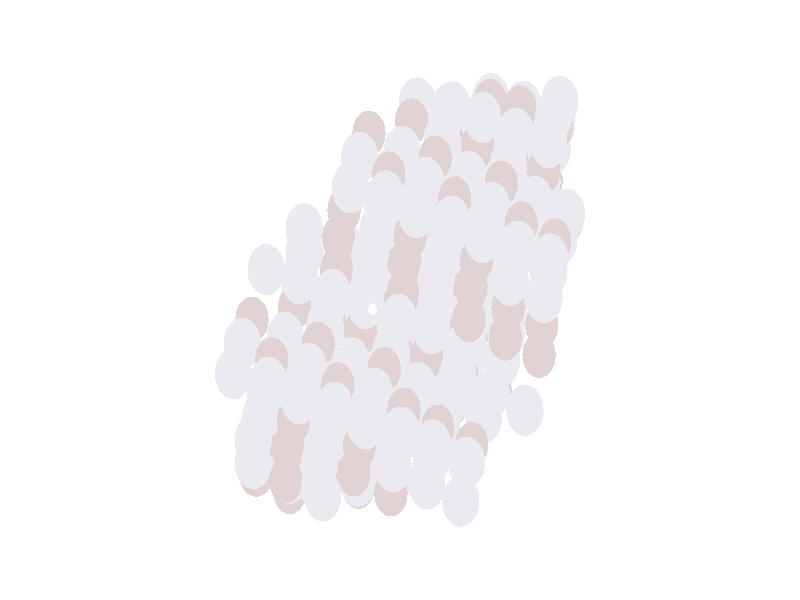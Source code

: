 #include "colors.inc"
#include "finish.inc"

global_settings {assumed_gamma 1 max_trace_level 6}
background {color White}
camera {orthographic
  right -52.06*x up 28.39*y
  direction 1.00*z
  location <0,0,50.00> look_at <0,0,0>}
light_source {<  2.00,   3.00,  40.00> color White
  area_light <0.70, 0, 0>, <0, 0.70, 0>, 3, 3
  adaptive 1 jitter}

#declare simple = finish {phong 0.7}
#declare pale = finish {ambient .5 diffuse .85 roughness .001 specular 0.200 }
#declare intermediate = finish {ambient 0.3 diffuse 0.6 specular 0.10 roughness 0.04 }
#declare vmd = finish {ambient .0 diffuse .65 phong 0.1 phong_size 40. specular 0.500 }
#declare jmol = finish {ambient .2 diffuse .6 specular 1 roughness .001 metallic}
#declare ase2 = finish {ambient 0.05 brilliance 3 diffuse 0.6 metallic specular 0.70 roughness 0.04 reflection 0.15}
#declare ase3 = finish {ambient .15 brilliance 2 diffuse .6 metallic specular 1. roughness .001 reflection .0}
#declare glass = finish {ambient .05 diffuse .3 specular 1. roughness .001}
#declare glass2 = finish {ambient .0 diffuse .3 specular 1. reflection .25 roughness .001}
#declare Rcell = 0.070;
#declare Rbond = 0.100;

#macro atom(LOC, R, COL, TRANS, FIN)
  sphere{LOC, R texture{pigment{color COL transmit TRANS} finish{FIN}}}
#end
#macro constrain(LOC, R, COL, TRANS FIN)
union{torus{R, Rcell rotate 45*z texture{pigment{color COL transmit TRANS} finish{FIN}}}
      torus{R, Rcell rotate -45*z texture{pigment{color COL transmit TRANS} finish{FIN}}}
      translate LOC}
#end

atom(<  3.67,   4.32, -22.36>, 1.08, rgb <0.75, 0.65, 0.65>, 0.0, simple) // #0 
atom(<  3.01,   7.67, -23.65>, 1.08, rgb <0.75, 0.65, 0.65>, 0.0, simple) // #1 
atom(<  0.76,   8.46, -20.34>, 1.08, rgb <0.75, 0.65, 0.65>, 0.0, simple) // #2 
atom(<  5.21,   6.85, -26.92>, 1.08, rgb <0.75, 0.65, 0.65>, 0.0, simple) // #3 
atom(<  0.81,   2.61, -23.86>, 1.08, rgb <0.75, 0.65, 0.65>, 0.0, simple) // #4 
atom(<  5.86,   9.38, -22.16>, 1.08, rgb <0.75, 0.65, 0.65>, 0.0, simple) // #5 
atom(<  8.07,   8.56, -25.42>, 1.08, rgb <0.75, 0.65, 0.65>, 0.0, simple) // #6 
atom(<  0.08,   7.00, -22.98>, 1.08, rgb <0.75, 0.65, 0.65>, 0.0, simple) // #7 
atom(<  2.29,   6.17, -26.24>, 1.08, rgb <0.75, 0.65, 0.65>, 0.0, simple) // #8 
atom(<  4.94,   6.77, -22.12>, 1.21, rgb <0.82, 0.82, 0.87>, 0.0, simple) // #9 
atom(<  2.74,   7.59, -18.86>, 1.21, rgb <0.82, 0.82, 0.87>, 0.0, simple) // #10 
atom(<  7.14,   5.95, -25.38>, 1.21, rgb <0.82, 0.82, 0.87>, 0.0, simple) // #11 
atom(<  1.73,   5.22, -23.90>, 1.21, rgb <0.82, 0.82, 0.87>, 0.0, simple) // #12 
atom(<  5.91,   9.52, -27.12>, 1.21, rgb <0.82, 0.82, 0.87>, 0.0, simple) // #13 
atom(<  2.97,   1.65, -22.16>, 1.21, rgb <0.82, 0.82, 0.87>, 0.0, simple) // #14 
atom(<  3.34,   3.49, -19.90>, 1.21, rgb <0.82, 0.82, 0.87>, 0.0, simple) // #15 
atom(<  1.13,   9.32, -22.85>, 1.21, rgb <0.82, 0.82, 0.87>, 0.0, simple) // #16 
atom(<  3.34,   8.50, -26.12>, 1.21, rgb <0.82, 0.82, 0.87>, 0.0, simple) // #17 
atom(<  1.06,   3.68, -21.48>, 1.21, rgb <0.82, 0.82, 0.87>, 0.0, simple) // #18 
atom(<  3.41,   9.13, -21.27>, 1.21, rgb <0.82, 0.82, 0.87>, 0.0, simple) // #19 
atom(<  5.61,   8.31, -24.54>, 1.21, rgb <0.82, 0.82, 0.87>, 0.0, simple) // #20 
atom(<  2.24,   6.41, -21.38>, 1.21, rgb <0.82, 0.82, 0.87>, 0.0, simple) // #21 
atom(<  4.44,   5.58, -24.64>, 1.21, rgb <0.82, 0.82, 0.87>, 0.0, simple) // #22 
atom(<  7.97,   3.14, -19.16>, 1.08, rgb <0.75, 0.65, 0.65>, 0.0, simple) // #23 
atom(<  7.31,   6.49, -20.45>, 1.08, rgb <0.75, 0.65, 0.65>, 0.0, simple) // #24 
atom(<  5.06,   7.28, -17.14>, 1.08, rgb <0.75, 0.65, 0.65>, 0.0, simple) // #25 
atom(<  9.51,   5.67, -23.72>, 1.08, rgb <0.75, 0.65, 0.65>, 0.0, simple) // #26 
atom(<  5.11,   1.43, -20.66>, 1.08, rgb <0.75, 0.65, 0.65>, 0.0, simple) // #27 
atom(< 10.17,   8.20, -18.95>, 1.08, rgb <0.75, 0.65, 0.65>, 0.0, simple) // #28 
atom(<  7.81,   9.07, -15.65>, 1.08, rgb <0.75, 0.65, 0.65>, 0.0, simple) // #29 
atom(<  4.39,   5.81, -19.78>, 1.08, rgb <0.75, 0.65, 0.65>, 0.0, simple) // #30 
atom(<  6.59,   4.99, -23.04>, 1.08, rgb <0.75, 0.65, 0.65>, 0.0, simple) // #31 
atom(<  9.24,   5.59, -18.92>, 1.21, rgb <0.82, 0.82, 0.87>, 0.0, simple) // #32 
atom(<  7.04,   6.41, -15.66>, 1.21, rgb <0.82, 0.82, 0.87>, 0.0, simple) // #33 
atom(<  6.03,   4.04, -20.70>, 1.21, rgb <0.82, 0.82, 0.87>, 0.0, simple) // #34 
atom(<  8.01,   9.16, -20.65>, 1.21, rgb <0.82, 0.82, 0.87>, 0.0, simple) // #35 
atom(< 10.21,   8.34, -23.92>, 1.21, rgb <0.82, 0.82, 0.87>, 0.0, simple) // #36 
atom(<  7.27,   0.46, -18.96>, 1.21, rgb <0.82, 0.82, 0.87>, 0.0, simple) // #37 
atom(<  7.64,   2.30, -16.70>, 1.21, rgb <0.82, 0.82, 0.87>, 0.0, simple) // #38 
atom(<  5.44,   8.14, -19.65>, 1.21, rgb <0.82, 0.82, 0.87>, 0.0, simple) // #39 
atom(<  7.64,   7.32, -22.92>, 1.21, rgb <0.82, 0.82, 0.87>, 0.0, simple) // #40 
atom(<  5.37,   2.50, -18.28>, 1.21, rgb <0.82, 0.82, 0.87>, 0.0, simple) // #41 
atom(<  7.71,   7.95, -18.07>, 1.21, rgb <0.82, 0.82, 0.87>, 0.0, simple) // #42 
atom(<  9.91,   7.13, -21.34>, 1.21, rgb <0.82, 0.82, 0.87>, 0.0, simple) // #43 
atom(< 10.40,   9.39, -26.54>, 1.21, rgb <0.82, 0.82, 0.87>, 0.0, simple) // #44 
atom(<  6.54,   5.22, -18.18>, 1.21, rgb <0.82, 0.82, 0.87>, 0.0, simple) // #45 
atom(<  8.74,   4.40, -21.44>, 1.21, rgb <0.82, 0.82, 0.87>, 0.0, simple) // #46 
atom(<  9.36,   6.10, -13.94>, 1.08, rgb <0.75, 0.65, 0.65>, 0.0, simple) // #47 
atom(<  9.41,   0.25, -17.46>, 1.08, rgb <0.75, 0.65, 0.65>, 0.0, simple) // #48 
atom(<  8.69,   4.63, -16.57>, 1.08, rgb <0.75, 0.65, 0.65>, 0.0, simple) // #49 
atom(< 10.89,   3.81, -19.84>, 1.08, rgb <0.75, 0.65, 0.65>, 0.0, simple) // #50 
atom(< 10.34,   2.86, -17.49>, 1.21, rgb <0.82, 0.82, 0.87>, 0.0, simple) // #51 
atom(<  9.99,   8.69, -14.23>, 1.21, rgb <0.82, 0.82, 0.87>, 0.0, simple) // #52 
atom(<  9.74,   6.96, -16.45>, 1.21, rgb <0.82, 0.82, 0.87>, 0.0, simple) // #53 
atom(<  9.67,   1.32, -15.08>, 1.21, rgb <0.82, 0.82, 0.87>, 0.0, simple) // #54 
atom(< 10.84,   4.04, -14.97>, 1.21, rgb <0.82, 0.82, 0.87>, 0.0, simple) // #55 
atom(< -3.95,  -4.49, -15.37>, 1.08, rgb <0.75, 0.65, 0.65>, 0.0, simple) // #56 
atom(<  1.47,   5.14, -19.10>, 1.08, rgb <0.75, 0.65, 0.65>, 0.0, simple) // #57 
atom(< -0.73,   5.95, -15.66>, 1.08, rgb <0.75, 0.65, 0.65>, 0.0, simple) // #58 
atom(< -4.61,  -1.13, -16.66>, 1.08, rgb <0.75, 0.65, 0.65>, 0.0, simple) // #59 
atom(< -6.86,  -0.34, -13.35>, 1.08, rgb <0.75, 0.65, 0.65>, 0.0, simple) // #60 
atom(< -2.41,  -1.95, -19.93>, 1.08, rgb <0.75, 0.65, 0.65>, 0.0, simple) // #61 
atom(< -6.81,  -6.19, -16.87>, 1.08, rgb <0.75, 0.65, 0.65>, 0.0, simple) // #62 
atom(< -1.39,   3.43, -20.60>, 1.08, rgb <0.75, 0.65, 0.65>, 0.0, simple) // #63 
atom(< -3.64,   4.25, -17.27>, 1.08, rgb <0.75, 0.65, 0.65>, 0.0, simple) // #64 
atom(< -1.75,   0.58, -15.16>, 1.08, rgb <0.75, 0.65, 0.65>, 0.0, simple) // #65 
atom(< -4.12,   1.44, -11.86>, 1.08, rgb <0.75, 0.65, 0.65>, 0.0, simple) // #66 
atom(<  0.45,  -0.25, -18.43>, 1.08, rgb <0.75, 0.65, 0.65>, 0.0, simple) // #67 
atom(< -7.53,  -1.81, -15.99>, 1.08, rgb <0.75, 0.65, 0.65>, 0.0, simple) // #68 
atom(< -2.02,   7.88, -19.46>, 1.08, rgb <0.75, 0.65, 0.65>, 0.0, simple) // #69 
atom(< -5.33,  -2.63, -19.25>, 1.08, rgb <0.75, 0.65, 0.65>, 0.0, simple) // #70 
atom(< -3.99,   2.95, -14.58>, 1.08, rgb <0.75, 0.65, 0.65>, 0.0, simple) // #71 
atom(<  0.63,   1.18, -21.14>, 1.08, rgb <0.75, 0.65, 0.65>, 0.0, simple) // #72 
atom(< -1.57,   2.00, -17.88>, 1.08, rgb <0.75, 0.65, 0.65>, 0.0, simple) // #73 
atom(< -2.68,  -2.03, -15.13>, 1.21, rgb <0.82, 0.82, 0.87>, 0.0, simple) // #74 
atom(< -4.88,  -1.21, -11.86>, 1.21, rgb <0.82, 0.82, 0.87>, 0.0, simple) // #75 
atom(< -0.47,  -2.86, -18.39>, 1.21, rgb <0.82, 0.82, 0.87>, 0.0, simple) // #76 
atom(< -5.89,  -3.58, -16.90>, 1.21, rgb <0.82, 0.82, 0.87>, 0.0, simple) // #77 
atom(< -0.47,   6.04, -20.63>, 1.21, rgb <0.82, 0.82, 0.87>, 0.0, simple) // #78 
atom(< -2.64,   6.75, -17.29>, 1.21, rgb <0.82, 0.82, 0.87>, 0.0, simple) // #79 
atom(< -3.91,   1.54, -16.86>, 1.21, rgb <0.82, 0.82, 0.87>, 0.0, simple) // #80 
atom(< -6.23,   2.25, -13.64>, 1.21, rgb <0.82, 0.82, 0.87>, 0.0, simple) // #81 
atom(< -1.71,   0.72, -20.13>, 1.21, rgb <0.82, 0.82, 0.87>, 0.0, simple) // #82 
atom(< -4.65,  -7.16, -15.17>, 1.21, rgb <0.82, 0.82, 0.87>, 0.0, simple) // #83 
atom(<  0.76,   2.47, -18.90>, 1.21, rgb <0.82, 0.82, 0.87>, 0.0, simple) // #84 
atom(< -1.44,   3.29, -15.64>, 1.21, rgb <0.82, 0.82, 0.87>, 0.0, simple) // #85 
atom(< -4.28,  -5.32, -12.91>, 1.21, rgb <0.82, 0.82, 0.87>, 0.0, simple) // #86 
atom(<  1.14,   4.31, -16.63>, 1.21, rgb <0.82, 0.82, 0.87>, 0.0, simple) // #87 
atom(< -0.94,   4.92, -13.39>, 1.21, rgb <0.82, 0.82, 0.87>, 0.0, simple) // #88 
atom(< -6.49,   0.52, -15.86>, 1.21, rgb <0.82, 0.82, 0.87>, 0.0, simple) // #89 
atom(< -4.28,  -0.30, -19.13>, 1.21, rgb <0.82, 0.82, 0.87>, 0.0, simple) // #90 
atom(< -6.55,  -5.13, -14.49>, 1.21, rgb <0.82, 0.82, 0.87>, 0.0, simple) // #91 
atom(< -1.14,   4.50, -18.22>, 1.21, rgb <0.82, 0.82, 0.87>, 0.0, simple) // #92 
atom(< -3.22,   5.31, -14.95>, 1.21, rgb <0.82, 0.82, 0.87>, 0.0, simple) // #93 
atom(< -4.21,   0.33, -14.28>, 1.21, rgb <0.82, 0.82, 0.87>, 0.0, simple) // #94 
atom(< -2.01,  -0.49, -17.55>, 1.21, rgb <0.82, 0.82, 0.87>, 0.0, simple) // #95 
atom(< -6.24,   3.38, -16.27>, 1.21, rgb <0.82, 0.82, 0.87>, 0.0, simple) // #96 
atom(< -1.52,   1.77, -22.75>, 1.21, rgb <0.82, 0.82, 0.87>, 0.0, simple) // #97 
atom(< -3.73,   2.59, -19.48>, 1.21, rgb <0.82, 0.82, 0.87>, 0.0, simple) // #98 
atom(< -5.38,  -2.40, -14.38>, 1.21, rgb <0.82, 0.82, 0.87>, 0.0, simple) // #99 
atom(<  0.15,   7.03, -17.83>, 1.21, rgb <0.82, 0.82, 0.87>, 0.0, simple) // #100 
atom(< -3.18,  -3.22, -17.65>, 1.21, rgb <0.82, 0.82, 0.87>, 0.0, simple) // #101 
atom(<  0.35,  -5.67, -12.17>, 1.08, rgb <0.75, 0.65, 0.65>, 0.0, simple) // #102 
atom(<  5.77,   3.96, -15.90>, 1.08, rgb <0.75, 0.65, 0.65>, 0.0, simple) // #103 
atom(<  3.57,   4.77, -12.46>, 1.08, rgb <0.75, 0.65, 0.65>, 0.0, simple) // #104 
atom(< -0.31,  -2.31, -13.46>, 1.08, rgb <0.75, 0.65, 0.65>, 0.0, simple) // #105 
atom(< -2.56,  -1.52, -10.15>, 1.08, rgb <0.75, 0.65, 0.65>, 0.0, simple) // #106 
atom(<  1.89,  -3.14, -16.73>, 1.08, rgb <0.75, 0.65, 0.65>, 0.0, simple) // #107 
atom(< -2.51,  -7.38, -13.67>, 1.08, rgb <0.75, 0.65, 0.65>, 0.0, simple) // #108 
atom(<  2.91,   2.25, -17.40>, 1.08, rgb <0.75, 0.65, 0.65>, 0.0, simple) // #109 
atom(<  0.66,   3.06, -14.07>, 1.08, rgb <0.75, 0.65, 0.65>, 0.0, simple) // #110 
atom(<  2.55,  -0.61, -11.96>, 1.08, rgb <0.75, 0.65, 0.65>, 0.0, simple) // #111 
atom(<  0.19,   0.26,  -8.66>, 1.08, rgb <0.75, 0.65, 0.65>, 0.0, simple) // #112 
atom(<  4.75,  -1.43, -15.23>, 1.08, rgb <0.75, 0.65, 0.65>, 0.0, simple) // #113 
atom(< -3.23,  -2.99, -12.78>, 1.08, rgb <0.75, 0.65, 0.65>, 0.0, simple) // #114 
atom(<  2.29,   6.70, -16.26>, 1.08, rgb <0.75, 0.65, 0.65>, 0.0, simple) // #115 
atom(< -1.03,  -3.81, -16.05>, 1.08, rgb <0.75, 0.65, 0.65>, 0.0, simple) // #116 
atom(<  0.32,   1.77, -11.38>, 1.08, rgb <0.75, 0.65, 0.65>, 0.0, simple) // #117 
atom(<  4.93,   0.00, -17.94>, 1.08, rgb <0.75, 0.65, 0.65>, 0.0, simple) // #118 
atom(<  2.73,   0.82, -14.68>, 1.08, rgb <0.75, 0.65, 0.65>, 0.0, simple) // #119 
atom(<  1.63,  -3.22, -11.93>, 1.21, rgb <0.82, 0.82, 0.87>, 0.0, simple) // #120 
atom(< -0.58,  -2.39,  -8.66>, 1.21, rgb <0.82, 0.82, 0.87>, 0.0, simple) // #121 
atom(<  3.83,  -4.04, -15.19>, 1.21, rgb <0.82, 0.82, 0.87>, 0.0, simple) // #122 
atom(< -1.58,  -4.77, -13.70>, 1.21, rgb <0.82, 0.82, 0.87>, 0.0, simple) // #123 
atom(<  3.83,   4.86, -17.43>, 1.21, rgb <0.82, 0.82, 0.87>, 0.0, simple) // #124 
atom(<  1.66,   5.57, -14.09>, 1.21, rgb <0.82, 0.82, 0.87>, 0.0, simple) // #125 
atom(<  0.39,   0.36, -13.66>, 1.21, rgb <0.82, 0.82, 0.87>, 0.0, simple) // #126 
atom(< -1.93,   1.07, -10.44>, 1.21, rgb <0.82, 0.82, 0.87>, 0.0, simple) // #127 
atom(<  2.59,  -0.46, -16.92>, 1.21, rgb <0.82, 0.82, 0.87>, 0.0, simple) // #128 
atom(< -0.35,  -8.34, -11.97>, 1.21, rgb <0.82, 0.82, 0.87>, 0.0, simple) // #129 
atom(<  5.07,   1.29, -15.70>, 1.21, rgb <0.82, 0.82, 0.87>, 0.0, simple) // #130 
atom(<  2.86,   2.11, -12.43>, 1.21, rgb <0.82, 0.82, 0.87>, 0.0, simple) // #131 
atom(<  0.02,  -6.50,  -9.70>, 1.21, rgb <0.82, 0.82, 0.87>, 0.0, simple) // #132 
atom(<  5.44,   3.13, -13.43>, 1.21, rgb <0.82, 0.82, 0.87>, 0.0, simple) // #133 
atom(<  3.36,   3.73, -10.19>, 1.21, rgb <0.82, 0.82, 0.87>, 0.0, simple) // #134 
atom(< -2.18,  -0.66, -12.66>, 1.21, rgb <0.82, 0.82, 0.87>, 0.0, simple) // #135 
atom(<  3.21,   9.06, -16.47>, 1.21, rgb <0.82, 0.82, 0.87>, 0.0, simple) // #136 
atom(<  0.02,  -1.48, -15.93>, 1.21, rgb <0.82, 0.82, 0.87>, 0.0, simple) // #137 
atom(< -2.25,  -6.31, -11.29>, 1.21, rgb <0.82, 0.82, 0.87>, 0.0, simple) // #138 
atom(<  3.16,   3.32, -15.01>, 1.21, rgb <0.82, 0.82, 0.87>, 0.0, simple) // #139 
atom(<  1.08,   4.13, -11.75>, 1.21, rgb <0.82, 0.82, 0.87>, 0.0, simple) // #140 
atom(<  0.09,  -0.85, -11.08>, 1.21, rgb <0.82, 0.82, 0.87>, 0.0, simple) // #141 
atom(<  5.38,   8.64, -14.99>, 1.21, rgb <0.82, 0.82, 0.87>, 0.0, simple) // #142 
atom(<  2.29,  -1.67, -14.34>, 1.21, rgb <0.82, 0.82, 0.87>, 0.0, simple) // #143 
atom(< -1.94,   2.20, -13.07>, 1.21, rgb <0.82, 0.82, 0.87>, 0.0, simple) // #144 
atom(<  2.78,   0.59, -19.54>, 1.21, rgb <0.82, 0.82, 0.87>, 0.0, simple) // #145 
atom(<  0.58,   1.41, -16.28>, 1.21, rgb <0.82, 0.82, 0.87>, 0.0, simple) // #146 
atom(< -1.08,  -3.58, -11.18>, 1.21, rgb <0.82, 0.82, 0.87>, 0.0, simple) // #147 
atom(<  4.46,   5.85, -14.62>, 1.21, rgb <0.82, 0.82, 0.87>, 0.0, simple) // #148 
atom(<  1.12,  -4.40, -14.45>, 1.21, rgb <0.82, 0.82, 0.87>, 0.0, simple) // #149 
atom(<  4.66,  -6.85,  -8.97>, 1.08, rgb <0.75, 0.65, 0.65>, 0.0, simple) // #150 
atom(< 10.07,   2.78, -12.70>, 1.08, rgb <0.75, 0.65, 0.65>, 0.0, simple) // #151 
atom(<  7.88,   3.59,  -9.25>, 1.08, rgb <0.75, 0.65, 0.65>, 0.0, simple) // #152 
atom(<  3.99,  -3.50, -10.26>, 1.08, rgb <0.75, 0.65, 0.65>, 0.0, simple) // #153 
atom(<  1.74,  -2.71,  -6.95>, 1.08, rgb <0.75, 0.65, 0.65>, 0.0, simple) // #154 
atom(<  6.20,  -4.32, -13.52>, 1.08, rgb <0.75, 0.65, 0.65>, 0.0, simple) // #155 
atom(<  1.80,  -8.56, -10.47>, 1.08, rgb <0.75, 0.65, 0.65>, 0.0, simple) // #156 
atom(<  7.21,   1.07, -14.20>, 1.08, rgb <0.75, 0.65, 0.65>, 0.0, simple) // #157 
atom(<  4.97,   1.88, -10.87>, 1.08, rgb <0.75, 0.65, 0.65>, 0.0, simple) // #158 
atom(<  6.85,  -1.79,  -8.76>, 1.08, rgb <0.75, 0.65, 0.65>, 0.0, simple) // #159 
atom(<  4.49,  -0.92,  -5.46>, 1.08, rgb <0.75, 0.65, 0.65>, 0.0, simple) // #160 
atom(<  9.05,  -2.61, -12.03>, 1.08, rgb <0.75, 0.65, 0.65>, 0.0, simple) // #161 
atom(<  1.07,  -4.17,  -9.58>, 1.08, rgb <0.75, 0.65, 0.65>, 0.0, simple) // #162 
atom(<  6.59,   5.52, -13.06>, 1.08, rgb <0.75, 0.65, 0.65>, 0.0, simple) // #163 
atom(<  3.27,  -4.99, -12.85>, 1.08, rgb <0.75, 0.65, 0.65>, 0.0, simple) // #164 
atom(<  4.62,   0.59,  -8.18>, 1.08, rgb <0.75, 0.65, 0.65>, 0.0, simple) // #165 
atom(<  9.23,  -1.18, -14.74>, 1.08, rgb <0.75, 0.65, 0.65>, 0.0, simple) // #166 
atom(<  7.03,  -0.36, -11.48>, 1.08, rgb <0.75, 0.65, 0.65>, 0.0, simple) // #167 
atom(<  5.93,  -4.40,  -8.73>, 1.21, rgb <0.82, 0.82, 0.87>, 0.0, simple) // #168 
atom(<  3.73,  -3.58,  -5.46>, 1.21, rgb <0.82, 0.82, 0.87>, 0.0, simple) // #169 
atom(<  8.13,  -5.22, -11.99>, 1.21, rgb <0.82, 0.82, 0.87>, 0.0, simple) // #170 
atom(<  2.72,  -5.95, -10.50>, 1.21, rgb <0.82, 0.82, 0.87>, 0.0, simple) // #171 
atom(<  8.14,   3.68, -14.23>, 1.21, rgb <0.82, 0.82, 0.87>, 0.0, simple) // #172 
atom(<  5.97,   4.39, -10.89>, 1.21, rgb <0.82, 0.82, 0.87>, 0.0, simple) // #173 
atom(<  4.70,  -0.82, -10.46>, 1.21, rgb <0.82, 0.82, 0.87>, 0.0, simple) // #174 
atom(<  2.38,  -0.11,  -7.24>, 1.21, rgb <0.82, 0.82, 0.87>, 0.0, simple) // #175 
atom(<  6.90,  -1.65, -13.72>, 1.21, rgb <0.82, 0.82, 0.87>, 0.0, simple) // #176 
atom(<  3.95,  -9.52,  -8.77>, 1.21, rgb <0.82, 0.82, 0.87>, 0.0, simple) // #177 
atom(<  9.37,   0.11, -12.50>, 1.21, rgb <0.82, 0.82, 0.87>, 0.0, simple) // #178 
atom(<  7.17,   0.93,  -9.23>, 1.21, rgb <0.82, 0.82, 0.87>, 0.0, simple) // #179 
atom(<  4.33,  -7.68,  -6.50>, 1.21, rgb <0.82, 0.82, 0.87>, 0.0, simple) // #180 
atom(<  9.74,   1.95, -10.23>, 1.21, rgb <0.82, 0.82, 0.87>, 0.0, simple) // #181 
atom(<  7.67,   2.55,  -6.99>, 1.21, rgb <0.82, 0.82, 0.87>, 0.0, simple) // #182 
atom(<  2.12,  -1.84,  -9.46>, 1.21, rgb <0.82, 0.82, 0.87>, 0.0, simple) // #183 
atom(<  7.52,   7.88, -13.27>, 1.21, rgb <0.82, 0.82, 0.87>, 0.0, simple) // #184 
atom(<  4.32,  -2.66, -12.73>, 1.21, rgb <0.82, 0.82, 0.87>, 0.0, simple) // #185 
atom(<  2.05,  -7.49,  -8.09>, 1.21, rgb <0.82, 0.82, 0.87>, 0.0, simple) // #186 
atom(<  7.47,   2.14, -11.81>, 1.21, rgb <0.82, 0.82, 0.87>, 0.0, simple) // #187 
atom(<  5.38,   2.95,  -8.55>, 1.21, rgb <0.82, 0.82, 0.87>, 0.0, simple) // #188 
atom(<  4.40,  -2.03,  -7.88>, 1.21, rgb <0.82, 0.82, 0.87>, 0.0, simple) // #189 
atom(<  9.69,   7.45, -11.79>, 1.21, rgb <0.82, 0.82, 0.87>, 0.0, simple) // #190 
atom(<  6.60,  -2.86, -11.14>, 1.21, rgb <0.82, 0.82, 0.87>, 0.0, simple) // #191 
atom(<  2.37,   1.02,  -9.86>, 1.21, rgb <0.82, 0.82, 0.87>, 0.0, simple) // #192 
atom(<  7.08,  -0.59, -16.34>, 1.21, rgb <0.82, 0.82, 0.87>, 0.0, simple) // #193 
atom(<  4.88,   0.23, -13.08>, 1.21, rgb <0.82, 0.82, 0.87>, 0.0, simple) // #194 
atom(<  3.22,  -4.76,  -7.98>, 1.21, rgb <0.82, 0.82, 0.87>, 0.0, simple) // #195 
atom(<  8.76,   4.66, -11.42>, 1.21, rgb <0.82, 0.82, 0.87>, 0.0, simple) // #196 
atom(<  5.43,  -5.58, -11.25>, 1.21, rgb <0.82, 0.82, 0.87>, 0.0, simple) // #197 
atom(< -6.15,  -3.66, -12.11>, 1.08, rgb <0.75, 0.65, 0.65>, 0.0, simple) // #198 
atom(< -8.35,  -2.85,  -8.66>, 1.08, rgb <0.75, 0.65, 0.65>, 0.0, simple) // #199 
atom(< -9.01,  -5.37, -13.61>, 1.08, rgb <0.75, 0.65, 0.65>, 0.0, simple) // #200 
atom(< -9.37,  -8.23,  -8.17>, 1.08, rgb <0.75, 0.65, 0.65>, 0.0, simple) // #201 
atom(< -7.17,  -9.05, -11.44>, 1.08, rgb <0.75, 0.65, 0.65>, 0.0, simple) // #202 
atom(< -9.63,  -0.92, -12.47>, 1.08, rgb <0.75, 0.65, 0.65>, 0.0, simple) // #203 
atom(< -6.99,  -7.62, -14.15>, 1.08, rgb <0.75, 0.65, 0.65>, 0.0, simple) // #204 
atom(< -9.19,  -6.80, -10.89>, 1.08, rgb <0.75, 0.65, 0.65>, 0.0, simple) // #205 
atom(< -8.09,  -2.76, -13.64>, 1.21, rgb <0.82, 0.82, 0.87>, 0.0, simple) // #206 
atom(<-10.26,  -2.05, -10.30>, 1.21, rgb <0.82, 0.82, 0.87>, 0.0, simple) // #207 
atom(< -9.33,  -8.09, -13.13>, 1.21, rgb <0.82, 0.82, 0.87>, 0.0, simple) // #208 
atom(< -6.86,  -6.34, -11.91>, 1.21, rgb <0.82, 0.82, 0.87>, 0.0, simple) // #209 
atom(< -9.06,  -5.51,  -8.64>, 1.21, rgb <0.82, 0.82, 0.87>, 0.0, simple) // #210 
atom(< -6.48,  -4.50,  -9.64>, 1.21, rgb <0.82, 0.82, 0.87>, 0.0, simple) // #211 
atom(< -8.56,  -3.89,  -6.40>, 1.21, rgb <0.82, 0.82, 0.87>, 0.0, simple) // #212 
atom(< -8.71,   1.44, -12.68>, 1.21, rgb <0.82, 0.82, 0.87>, 0.0, simple) // #213 
atom(< -8.76,  -4.30, -11.22>, 1.21, rgb <0.82, 0.82, 0.87>, 0.0, simple) // #214 
atom(<-10.84,  -3.49,  -7.96>, 1.21, rgb <0.82, 0.82, 0.87>, 0.0, simple) // #215 
atom(< -6.54,   1.01, -11.20>, 1.21, rgb <0.82, 0.82, 0.87>, 0.0, simple) // #216 
atom(< -9.14,  -7.03, -15.75>, 1.21, rgb <0.82, 0.82, 0.87>, 0.0, simple) // #217 
atom(< -7.47,  -1.78, -10.83>, 1.21, rgb <0.82, 0.82, 0.87>, 0.0, simple) // #218 
atom(< -1.78,  -0.44,  -6.31>, 0.28, rgb <1.00, 1.00, 1.00>, 0.0, simple) // #219 
atom(< -1.85,  -4.85,  -8.91>, 1.08, rgb <0.75, 0.65, 0.65>, 0.0, simple) // #220 
atom(< -4.04,  -4.03,  -5.46>, 1.08, rgb <0.75, 0.65, 0.65>, 0.0, simple) // #221 
atom(< -4.71,  -6.55, -10.40>, 1.08, rgb <0.75, 0.65, 0.65>, 0.0, simple) // #222 
atom(< -6.95,  -5.74,  -7.08>, 1.08, rgb <0.75, 0.65, 0.65>, 0.0, simple) // #223 
atom(< -7.43,  -8.54,  -1.67>, 1.08, rgb <0.75, 0.65, 0.65>, 0.0, simple) // #224 
atom(< -5.33,  -2.11,  -9.27>, 1.08, rgb <0.75, 0.65, 0.65>, 0.0, simple) // #225 
atom(< -7.30,  -7.03,  -4.39>, 1.08, rgb <0.75, 0.65, 0.65>, 0.0, simple) // #226 
atom(< -2.69,  -8.80, -10.95>, 1.08, rgb <0.75, 0.65, 0.65>, 0.0, simple) // #227 
atom(< -4.89,  -7.98,  -7.69>, 1.08, rgb <0.75, 0.65, 0.65>, 0.0, simple) // #228 
atom(< -3.79,  -3.94, -10.44>, 1.21, rgb <0.82, 0.82, 0.87>, 0.0, simple) // #229 
atom(< -5.95,  -3.23,  -7.10>, 1.21, rgb <0.82, 0.82, 0.87>, 0.0, simple) // #230 
atom(< -7.23,  -8.45,  -6.67>, 1.21, rgb <0.82, 0.82, 0.87>, 0.0, simple) // #231 
atom(< -9.55,  -7.73,  -3.45>, 1.21, rgb <0.82, 0.82, 0.87>, 0.0, simple) // #232 
atom(< -5.02,  -9.27,  -9.93>, 1.21, rgb <0.82, 0.82, 0.87>, 0.0, simple) // #233 
atom(< -2.55,  -7.52,  -8.71>, 1.21, rgb <0.82, 0.82, 0.87>, 0.0, simple) // #234 
atom(< -4.75,  -6.69,  -5.44>, 1.21, rgb <0.82, 0.82, 0.87>, 0.0, simple) // #235 
atom(< -2.18,  -5.68,  -6.44>, 1.21, rgb <0.82, 0.82, 0.87>, 0.0, simple) // #236 
atom(< -4.26,  -5.07,  -3.20>, 1.21, rgb <0.82, 0.82, 0.87>, 0.0, simple) // #237 
atom(< -4.41,   0.26,  -9.48>, 1.21, rgb <0.82, 0.82, 0.87>, 0.0, simple) // #238 
atom(< -4.45,  -5.48,  -8.02>, 1.21, rgb <0.82, 0.82, 0.87>, 0.0, simple) // #239 
atom(< -6.54,  -4.68,  -4.76>, 1.21, rgb <0.82, 0.82, 0.87>, 0.0, simple) // #240 
atom(< -2.24,  -0.17,  -8.00>, 1.21, rgb <0.82, 0.82, 0.87>, 0.0, simple) // #241 
atom(< -9.56,  -6.60,  -6.07>, 1.21, rgb <0.82, 0.82, 0.87>, 0.0, simple) // #242 
atom(< -4.84,  -8.21, -12.55>, 1.21, rgb <0.82, 0.82, 0.87>, 0.0, simple) // #243 
atom(< -7.04,  -7.39,  -9.29>, 1.21, rgb <0.82, 0.82, 0.87>, 0.0, simple) // #244 
atom(< -3.16,  -2.96,  -7.63>, 1.21, rgb <0.82, 0.82, 0.87>, 0.0, simple) // #245 
atom(<  2.45,  -6.03,  -5.71>, 1.08, rgb <0.75, 0.65, 0.65>, 0.0, simple) // #246 
atom(<  0.26,  -5.22,  -2.26>, 1.08, rgb <0.75, 0.65, 0.65>, 0.0, simple) // #247 
atom(< -0.41,  -7.74,  -7.20>, 1.08, rgb <0.75, 0.65, 0.65>, 0.0, simple) // #248 
atom(< -2.65,  -6.92,  -3.88>, 1.08, rgb <0.75, 0.65, 0.65>, 0.0, simple) // #249 
atom(< -1.03,  -3.29,  -6.07>, 1.08, rgb <0.75, 0.65, 0.65>, 0.0, simple) // #250 
atom(< -3.00,  -8.21,  -1.19>, 1.08, rgb <0.75, 0.65, 0.65>, 0.0, simple) // #251 
atom(< -0.59,  -9.16,  -4.49>, 1.08, rgb <0.75, 0.65, 0.65>, 0.0, simple) // #252 
atom(<  0.52,  -5.12,  -7.24>, 1.21, rgb <0.82, 0.82, 0.87>, 0.0, simple) // #253 
atom(< -1.65,  -4.42,  -3.90>, 1.21, rgb <0.82, 0.82, 0.87>, 0.0, simple) // #254 
atom(< -5.24,  -8.91,  -0.24>, 1.21, rgb <0.82, 0.82, 0.87>, 0.0, simple) // #255 
atom(<  1.75,  -8.70,  -5.51>, 1.21, rgb <0.82, 0.82, 0.87>, 0.0, simple) // #256 
atom(< -0.45,  -7.88,  -2.24>, 1.21, rgb <0.82, 0.82, 0.87>, 0.0, simple) // #257 
atom(<  2.12,  -6.86,  -3.24>, 1.21, rgb <0.82, 0.82, 0.87>, 0.0, simple) // #258 
atom(<  0.05,  -6.25,   0.00>, 1.21, rgb <0.82, 0.82, 0.87>, 0.0, simple) // #259 
atom(< -0.10,  -0.92,  -6.27>, 1.21, rgb <0.82, 0.82, 0.87>, 0.0, simple) // #260 
atom(< -0.15,  -6.67,  -4.82>, 1.21, rgb <0.82, 0.82, 0.87>, 0.0, simple) // #261 
atom(< -2.24,  -5.86,  -1.56>, 1.21, rgb <0.82, 0.82, 0.87>, 0.0, simple) // #262 
atom(<  2.07,  -1.35,  -4.79>, 1.21, rgb <0.82, 0.82, 0.87>, 0.0, simple) // #263 
atom(< -5.25,  -7.78,  -2.87>, 1.21, rgb <0.82, 0.82, 0.87>, 0.0, simple) // #264 
atom(< -2.74,  -8.57,  -6.09>, 1.21, rgb <0.82, 0.82, 0.87>, 0.0, simple) // #265 
atom(<  1.14,  -4.14,  -4.43>, 1.21, rgb <0.82, 0.82, 0.87>, 0.0, simple) // #266 
